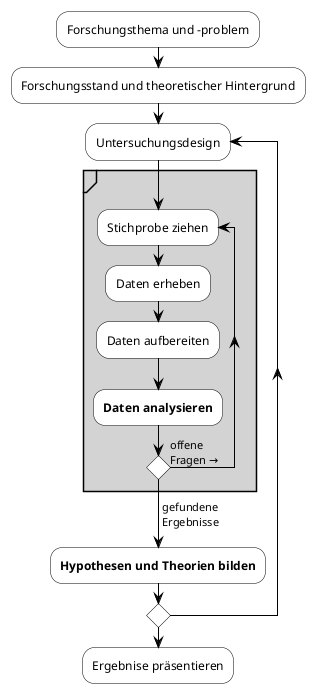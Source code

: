 @startuml
skinparam activity {
    backgroundcolor white
    bordercolor black
    diamondbackgroundcolor white
    diamondbordercolor black
}
skinparam arrowcolor black
skinparam partitionbackgroundcolor lightgrey


:Forschungsthema und -problem;
:Forschungsstand und theoretischer Hintergrund;
repeat :Untersuchungsdesign;

partition "" {
    repeat :Stichprobe ziehen;
    :Daten erheben;
    :Daten aufbereiten;
    :**Daten analysieren**;
    repeat while () is (offene\nFragen →)
}
->gefundene\nErgebnisse;
:**Hypothesen und Theorien bilden**;
repeat while ()
:Ergebnise präsentieren;
@enduml
